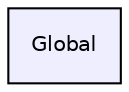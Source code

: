 digraph "Global" {
  compound=true
  node [ fontsize="10", fontname="Helvetica"];
  edge [ labelfontsize="10", labelfontname="Helvetica"];
  dir_60e3605e2a44eb0bfe1fe24a155165cd [shape=box, label="Global", style="filled", fillcolor="#eeeeff", pencolor="black", URL="dir_60e3605e2a44eb0bfe1fe24a155165cd.html"];
}
